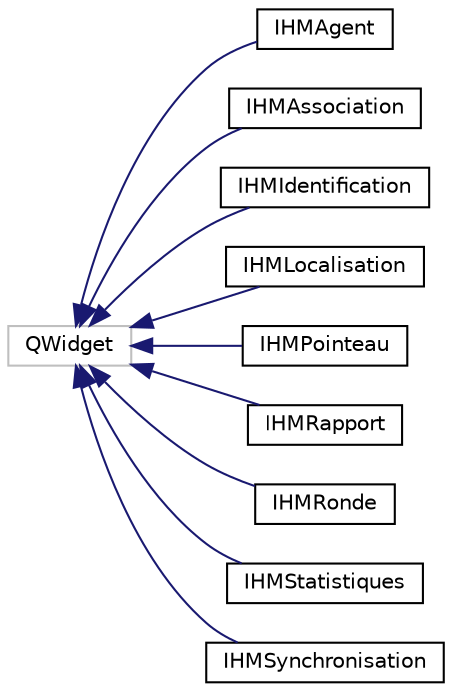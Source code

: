 digraph "Graphical Class Hierarchy"
{
 // LATEX_PDF_SIZE
  edge [fontname="Helvetica",fontsize="10",labelfontname="Helvetica",labelfontsize="10"];
  node [fontname="Helvetica",fontsize="10",shape=record];
  rankdir="LR";
  Node28 [label="QWidget",height=0.2,width=0.4,color="grey75", fillcolor="white", style="filled",tooltip=" "];
  Node28 -> Node0 [dir="back",color="midnightblue",fontsize="10",style="solid",fontname="Helvetica"];
  Node0 [label="IHMAgent",height=0.2,width=0.4,color="black", fillcolor="white", style="filled",URL="$class_i_h_m_agent.html",tooltip=" "];
  Node28 -> Node30 [dir="back",color="midnightblue",fontsize="10",style="solid",fontname="Helvetica"];
  Node30 [label="IHMAssociation",height=0.2,width=0.4,color="black", fillcolor="white", style="filled",URL="$class_i_h_m_association.html",tooltip=" "];
  Node28 -> Node31 [dir="back",color="midnightblue",fontsize="10",style="solid",fontname="Helvetica"];
  Node31 [label="IHMIdentification",height=0.2,width=0.4,color="black", fillcolor="white", style="filled",URL="$class_i_h_m_identification.html",tooltip=" "];
  Node28 -> Node32 [dir="back",color="midnightblue",fontsize="10",style="solid",fontname="Helvetica"];
  Node32 [label="IHMLocalisation",height=0.2,width=0.4,color="black", fillcolor="white", style="filled",URL="$class_i_h_m_localisation.html",tooltip=" "];
  Node28 -> Node33 [dir="back",color="midnightblue",fontsize="10",style="solid",fontname="Helvetica"];
  Node33 [label="IHMPointeau",height=0.2,width=0.4,color="black", fillcolor="white", style="filled",URL="$class_i_h_m_pointeau.html",tooltip=" "];
  Node28 -> Node34 [dir="back",color="midnightblue",fontsize="10",style="solid",fontname="Helvetica"];
  Node34 [label="IHMRapport",height=0.2,width=0.4,color="black", fillcolor="white", style="filled",URL="$class_i_h_m_rapport.html",tooltip=" "];
  Node28 -> Node35 [dir="back",color="midnightblue",fontsize="10",style="solid",fontname="Helvetica"];
  Node35 [label="IHMRonde",height=0.2,width=0.4,color="black", fillcolor="white", style="filled",URL="$class_i_h_m_ronde.html",tooltip=" "];
  Node28 -> Node36 [dir="back",color="midnightblue",fontsize="10",style="solid",fontname="Helvetica"];
  Node36 [label="IHMStatistiques",height=0.2,width=0.4,color="black", fillcolor="white", style="filled",URL="$class_i_h_m_statistiques.html",tooltip=" "];
  Node28 -> Node37 [dir="back",color="midnightblue",fontsize="10",style="solid",fontname="Helvetica"];
  Node37 [label="IHMSynchronisation",height=0.2,width=0.4,color="black", fillcolor="white", style="filled",URL="$class_i_h_m_synchronisation.html",tooltip=" "];
}
